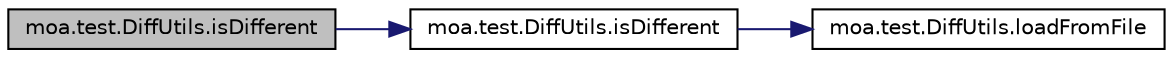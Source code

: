 digraph G
{
  edge [fontname="Helvetica",fontsize="10",labelfontname="Helvetica",labelfontsize="10"];
  node [fontname="Helvetica",fontsize="10",shape=record];
  rankdir=LR;
  Node1 [label="moa.test.DiffUtils.isDifferent",height=0.2,width=0.4,color="black", fillcolor="grey75", style="filled" fontcolor="black"];
  Node1 -> Node2 [color="midnightblue",fontsize="10",style="solid",fontname="Helvetica"];
  Node2 [label="moa.test.DiffUtils.isDifferent",height=0.2,width=0.4,color="black", fillcolor="white", style="filled",URL="$classmoa_1_1test_1_1DiffUtils.html#aca94becaa5fccec28b60bced1a158270",tooltip="Returns whether the two files differ."];
  Node2 -> Node3 [color="midnightblue",fontsize="10",style="solid",fontname="Helvetica"];
  Node3 [label="moa.test.DiffUtils.loadFromFile",height=0.2,width=0.4,color="black", fillcolor="white", style="filled",URL="$classmoa_1_1test_1_1DiffUtils.html#af2a45ea29c326d93ceb88172acd69733",tooltip="Loads the file."];
}
